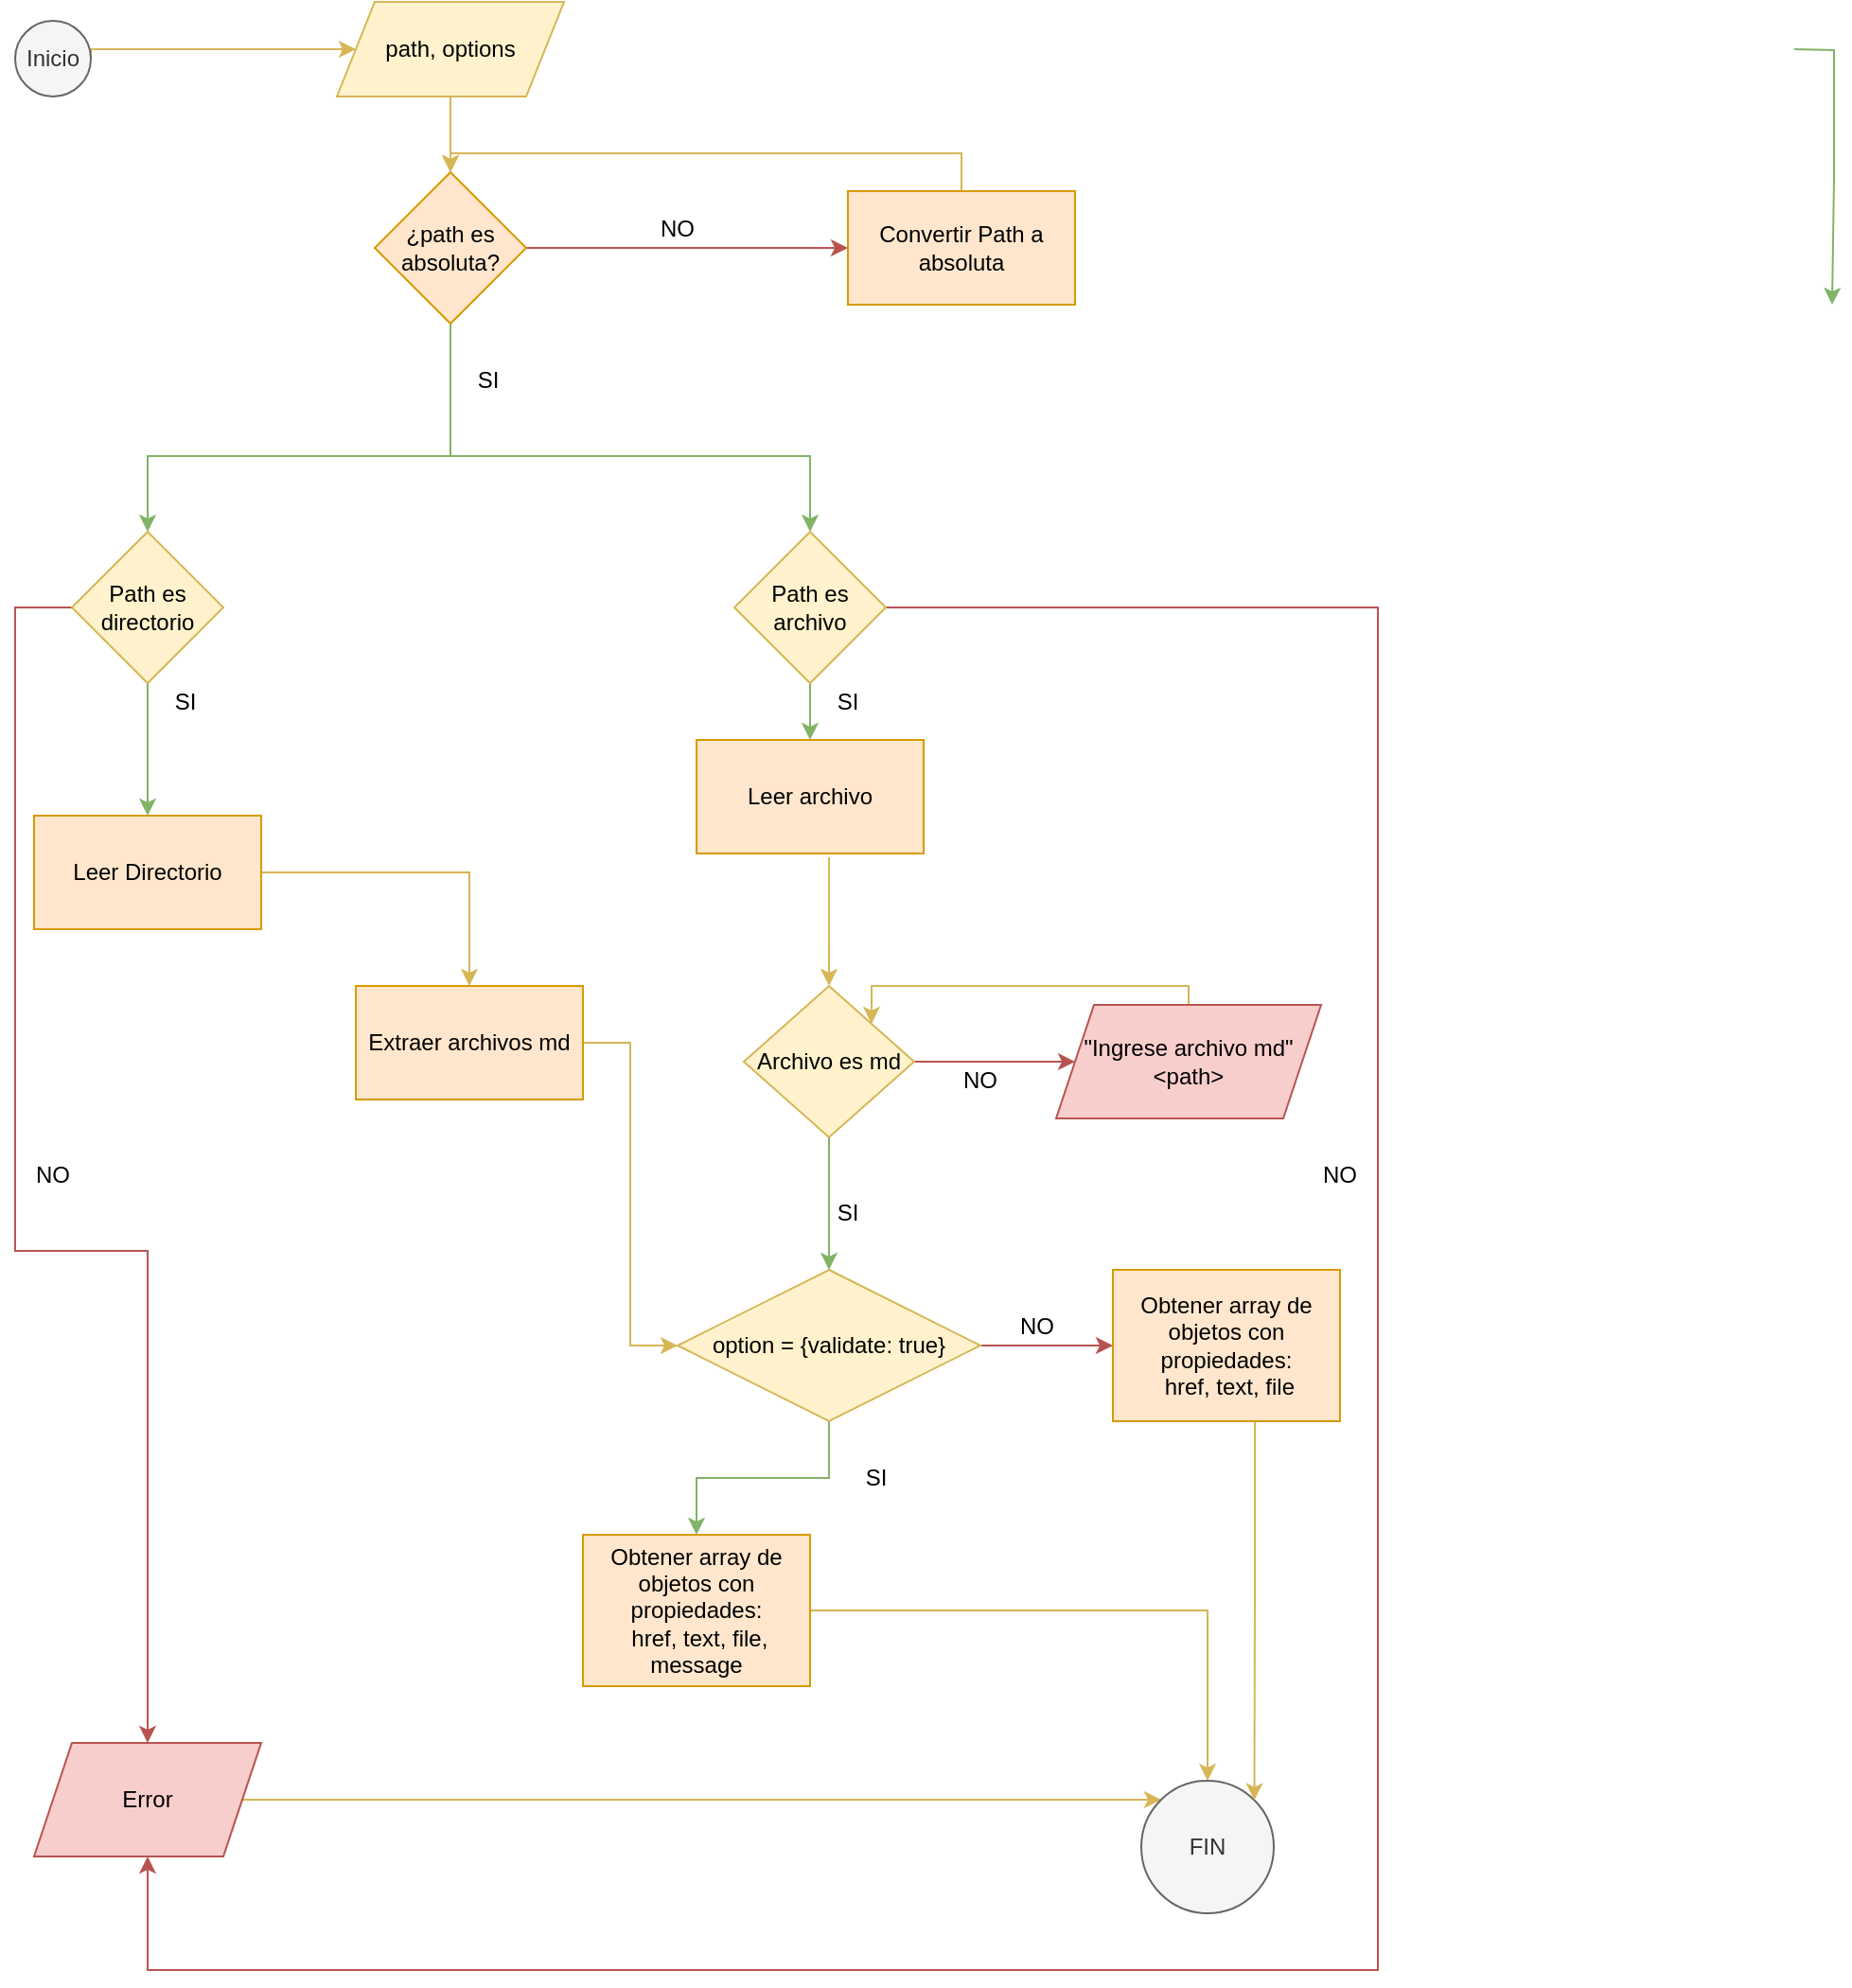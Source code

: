 <mxfile version="13.7.5" type="github">
  <diagram id="C5RBs43oDa-KdzZeNtuy" name="Page-1">
    <mxGraphModel dx="1102" dy="624" grid="1" gridSize="10" guides="1" tooltips="1" connect="1" arrows="1" fold="1" page="1" pageScale="1" pageWidth="827" pageHeight="1169" math="0" shadow="0">
      <root>
        <mxCell id="WIyWlLk6GJQsqaUBKTNV-0" />
        <mxCell id="WIyWlLk6GJQsqaUBKTNV-1" parent="WIyWlLk6GJQsqaUBKTNV-0" />
        <mxCell id="SlMSiqB-69G4Y2Gz-R__-4" style="edgeStyle=orthogonalEdgeStyle;rounded=0;orthogonalLoop=1;jettySize=auto;html=1;entryX=0;entryY=0.5;entryDx=0;entryDy=0;exitX=1;exitY=0.5;exitDx=0;exitDy=0;fillColor=#fff2cc;strokeColor=#d6b656;" parent="WIyWlLk6GJQsqaUBKTNV-1" source="SlMSiqB-69G4Y2Gz-R__-1" target="SlMSiqB-69G4Y2Gz-R__-3" edge="1">
          <mxGeometry relative="1" as="geometry">
            <Array as="points">
              <mxPoint x="50" y="25" />
              <mxPoint x="100" y="25" />
            </Array>
          </mxGeometry>
        </mxCell>
        <mxCell id="SlMSiqB-69G4Y2Gz-R__-1" value="Inicio" style="ellipse;whiteSpace=wrap;html=1;aspect=fixed;fillColor=#f5f5f5;strokeColor=#666666;fontColor=#333333;" parent="WIyWlLk6GJQsqaUBKTNV-1" vertex="1">
          <mxGeometry x="10" y="10" width="40" height="40" as="geometry" />
        </mxCell>
        <mxCell id="SlMSiqB-69G4Y2Gz-R__-9" style="edgeStyle=orthogonalEdgeStyle;rounded=0;orthogonalLoop=1;jettySize=auto;html=1;entryX=0.5;entryY=0;entryDx=0;entryDy=0;fillColor=#fff2cc;strokeColor=#d6b656;" parent="WIyWlLk6GJQsqaUBKTNV-1" source="SlMSiqB-69G4Y2Gz-R__-3" target="SlMSiqB-69G4Y2Gz-R__-5" edge="1">
          <mxGeometry relative="1" as="geometry" />
        </mxCell>
        <mxCell id="SlMSiqB-69G4Y2Gz-R__-3" value="path, options" style="shape=parallelogram;perimeter=parallelogramPerimeter;whiteSpace=wrap;html=1;fixedSize=1;fillColor=#fff2cc;strokeColor=#d6b656;" parent="WIyWlLk6GJQsqaUBKTNV-1" vertex="1">
          <mxGeometry x="180" width="120" height="50" as="geometry" />
        </mxCell>
        <mxCell id="SlMSiqB-69G4Y2Gz-R__-8" style="edgeStyle=orthogonalEdgeStyle;rounded=0;orthogonalLoop=1;jettySize=auto;html=1;entryX=0;entryY=0.5;entryDx=0;entryDy=0;exitX=1;exitY=0.5;exitDx=0;exitDy=0;fillColor=#f8cecc;strokeColor=#b85450;" parent="WIyWlLk6GJQsqaUBKTNV-1" source="SlMSiqB-69G4Y2Gz-R__-5" target="SlMSiqB-69G4Y2Gz-R__-7" edge="1">
          <mxGeometry relative="1" as="geometry">
            <mxPoint x="390" y="190" as="targetPoint" />
            <Array as="points" />
          </mxGeometry>
        </mxCell>
        <mxCell id="SlMSiqB-69G4Y2Gz-R__-10" style="edgeStyle=orthogonalEdgeStyle;rounded=0;orthogonalLoop=1;jettySize=auto;html=1;entryX=0.5;entryY=0;entryDx=0;entryDy=0;fillColor=#d5e8d4;strokeColor=#82b366;" parent="WIyWlLk6GJQsqaUBKTNV-1" source="SlMSiqB-69G4Y2Gz-R__-5" target="SlMSiqB-69G4Y2Gz-R__-22" edge="1">
          <mxGeometry relative="1" as="geometry">
            <mxPoint x="180" y="280" as="targetPoint" />
            <Array as="points">
              <mxPoint x="240" y="240" />
              <mxPoint x="80" y="240" />
            </Array>
          </mxGeometry>
        </mxCell>
        <mxCell id="SlMSiqB-69G4Y2Gz-R__-25" style="edgeStyle=orthogonalEdgeStyle;rounded=0;orthogonalLoop=1;jettySize=auto;html=1;entryX=0.5;entryY=0;entryDx=0;entryDy=0;exitX=0.5;exitY=1;exitDx=0;exitDy=0;fillColor=#d5e8d4;strokeColor=#82b366;" parent="WIyWlLk6GJQsqaUBKTNV-1" source="SlMSiqB-69G4Y2Gz-R__-5" target="SlMSiqB-69G4Y2Gz-R__-23" edge="1">
          <mxGeometry relative="1" as="geometry">
            <mxPoint x="170" y="180" as="sourcePoint" />
            <Array as="points">
              <mxPoint x="240" y="240" />
              <mxPoint x="430" y="240" />
            </Array>
          </mxGeometry>
        </mxCell>
        <mxCell id="SlMSiqB-69G4Y2Gz-R__-5" value="¿path es absoluta?" style="rhombus;whiteSpace=wrap;html=1;fillColor=#ffe6cc;strokeColor=#d79b00;" parent="WIyWlLk6GJQsqaUBKTNV-1" vertex="1">
          <mxGeometry x="200" y="90" width="80" height="80" as="geometry" />
        </mxCell>
        <mxCell id="SlMSiqB-69G4Y2Gz-R__-17" style="edgeStyle=orthogonalEdgeStyle;rounded=0;orthogonalLoop=1;jettySize=auto;html=1;exitX=0.5;exitY=0;exitDx=0;exitDy=0;entryX=0.5;entryY=0;entryDx=0;entryDy=0;fillColor=#fff2cc;strokeColor=#d6b656;" parent="WIyWlLk6GJQsqaUBKTNV-1" source="SlMSiqB-69G4Y2Gz-R__-7" target="SlMSiqB-69G4Y2Gz-R__-5" edge="1">
          <mxGeometry relative="1" as="geometry">
            <Array as="points" />
          </mxGeometry>
        </mxCell>
        <mxCell id="SlMSiqB-69G4Y2Gz-R__-7" value="Convertir Path a absoluta" style="rounded=0;whiteSpace=wrap;html=1;fillColor=#ffe6cc;strokeColor=#d79b00;" parent="WIyWlLk6GJQsqaUBKTNV-1" vertex="1">
          <mxGeometry x="450" y="100" width="120" height="60" as="geometry" />
        </mxCell>
        <mxCell id="SlMSiqB-69G4Y2Gz-R__-12" value="SI" style="text;html=1;strokeColor=none;fillColor=none;align=center;verticalAlign=middle;whiteSpace=wrap;rounded=0;" parent="WIyWlLk6GJQsqaUBKTNV-1" vertex="1">
          <mxGeometry x="240" y="190" width="40" height="20" as="geometry" />
        </mxCell>
        <mxCell id="SlMSiqB-69G4Y2Gz-R__-15" value="NO" style="text;html=1;strokeColor=none;fillColor=none;align=center;verticalAlign=middle;whiteSpace=wrap;rounded=0;" parent="WIyWlLk6GJQsqaUBKTNV-1" vertex="1">
          <mxGeometry x="340" y="110" width="40" height="20" as="geometry" />
        </mxCell>
        <mxCell id="SlMSiqB-69G4Y2Gz-R__-26" style="edgeStyle=orthogonalEdgeStyle;rounded=0;orthogonalLoop=1;jettySize=auto;html=1;fillColor=#fff2cc;strokeColor=#d6b656;exitX=1;exitY=0.5;exitDx=0;exitDy=0;" parent="WIyWlLk6GJQsqaUBKTNV-1" source="uvzVXJz10Y6N2BSxCGZ2-1" target="SlMSiqB-69G4Y2Gz-R__-27" edge="1">
          <mxGeometry relative="1" as="geometry">
            <mxPoint x="80" y="520" as="targetPoint" />
          </mxGeometry>
        </mxCell>
        <mxCell id="SlMSiqB-69G4Y2Gz-R__-45" style="edgeStyle=orthogonalEdgeStyle;rounded=0;orthogonalLoop=1;jettySize=auto;html=1;exitX=0;exitY=0.5;exitDx=0;exitDy=0;fillColor=#f8cecc;strokeColor=#b85450;entryX=0.5;entryY=0;entryDx=0;entryDy=0;" parent="WIyWlLk6GJQsqaUBKTNV-1" source="SlMSiqB-69G4Y2Gz-R__-22" target="SlMSiqB-69G4Y2Gz-R__-44" edge="1">
          <mxGeometry relative="1" as="geometry">
            <Array as="points">
              <mxPoint x="10" y="320" />
              <mxPoint x="10" y="660" />
              <mxPoint x="80" y="660" />
            </Array>
          </mxGeometry>
        </mxCell>
        <mxCell id="uvzVXJz10Y6N2BSxCGZ2-2" style="edgeStyle=orthogonalEdgeStyle;rounded=0;orthogonalLoop=1;jettySize=auto;html=1;fillColor=#d5e8d4;strokeColor=#82b366;" edge="1" parent="WIyWlLk6GJQsqaUBKTNV-1" source="SlMSiqB-69G4Y2Gz-R__-22" target="uvzVXJz10Y6N2BSxCGZ2-1">
          <mxGeometry relative="1" as="geometry" />
        </mxCell>
        <mxCell id="SlMSiqB-69G4Y2Gz-R__-22" value="Path es directorio" style="rhombus;whiteSpace=wrap;html=1;fillColor=#fff2cc;strokeColor=#d6b656;" parent="WIyWlLk6GJQsqaUBKTNV-1" vertex="1">
          <mxGeometry x="40" y="280" width="80" height="80" as="geometry" />
        </mxCell>
        <mxCell id="SlMSiqB-69G4Y2Gz-R__-28" style="edgeStyle=orthogonalEdgeStyle;rounded=0;orthogonalLoop=1;jettySize=auto;html=1;entryX=0.5;entryY=0;entryDx=0;entryDy=0;fillColor=#fff2cc;strokeColor=#d6b656;exitX=0.583;exitY=1.033;exitDx=0;exitDy=0;exitPerimeter=0;" parent="WIyWlLk6GJQsqaUBKTNV-1" source="uvzVXJz10Y6N2BSxCGZ2-6" target="SlMSiqB-69G4Y2Gz-R__-31" edge="1">
          <mxGeometry relative="1" as="geometry">
            <mxPoint x="430" y="400" as="targetPoint" />
          </mxGeometry>
        </mxCell>
        <mxCell id="SlMSiqB-69G4Y2Gz-R__-49" style="edgeStyle=orthogonalEdgeStyle;rounded=0;orthogonalLoop=1;jettySize=auto;html=1;entryX=0.5;entryY=1;entryDx=0;entryDy=0;fillColor=#f8cecc;strokeColor=#b85450;" parent="WIyWlLk6GJQsqaUBKTNV-1" source="SlMSiqB-69G4Y2Gz-R__-23" target="SlMSiqB-69G4Y2Gz-R__-44" edge="1">
          <mxGeometry relative="1" as="geometry">
            <Array as="points">
              <mxPoint x="730" y="320" />
              <mxPoint x="730" y="1040" />
              <mxPoint x="80" y="1040" />
            </Array>
          </mxGeometry>
        </mxCell>
        <mxCell id="uvzVXJz10Y6N2BSxCGZ2-7" style="edgeStyle=orthogonalEdgeStyle;rounded=0;orthogonalLoop=1;jettySize=auto;html=1;fillColor=#d5e8d4;strokeColor=#82b366;" edge="1" parent="WIyWlLk6GJQsqaUBKTNV-1" source="SlMSiqB-69G4Y2Gz-R__-23" target="uvzVXJz10Y6N2BSxCGZ2-6">
          <mxGeometry relative="1" as="geometry" />
        </mxCell>
        <mxCell id="SlMSiqB-69G4Y2Gz-R__-23" value="Path es archivo" style="rhombus;whiteSpace=wrap;html=1;fillColor=#fff2cc;strokeColor=#d6b656;" parent="WIyWlLk6GJQsqaUBKTNV-1" vertex="1">
          <mxGeometry x="390" y="280" width="80" height="80" as="geometry" />
        </mxCell>
        <mxCell id="SlMSiqB-69G4Y2Gz-R__-38" style="edgeStyle=orthogonalEdgeStyle;rounded=0;orthogonalLoop=1;jettySize=auto;html=1;entryX=0;entryY=0.5;entryDx=0;entryDy=0;fillColor=#fff2cc;strokeColor=#d6b656;" parent="WIyWlLk6GJQsqaUBKTNV-1" source="SlMSiqB-69G4Y2Gz-R__-27" target="uvzVXJz10Y6N2BSxCGZ2-13" edge="1">
          <mxGeometry relative="1" as="geometry" />
        </mxCell>
        <mxCell id="SlMSiqB-69G4Y2Gz-R__-27" value="Extraer archivos md" style="rounded=0;whiteSpace=wrap;html=1;fillColor=#ffe6cc;strokeColor=#d79b00;" parent="WIyWlLk6GJQsqaUBKTNV-1" vertex="1">
          <mxGeometry x="190" y="520" width="120" height="60" as="geometry" />
        </mxCell>
        <mxCell id="SlMSiqB-69G4Y2Gz-R__-34" style="edgeStyle=orthogonalEdgeStyle;rounded=0;orthogonalLoop=1;jettySize=auto;html=1;fillColor=#d5e8d4;strokeColor=#82b366;" parent="WIyWlLk6GJQsqaUBKTNV-1" source="uvzVXJz10Y6N2BSxCGZ2-13" target="SlMSiqB-69G4Y2Gz-R__-33" edge="1">
          <mxGeometry relative="1" as="geometry" />
        </mxCell>
        <mxCell id="SlMSiqB-69G4Y2Gz-R__-39" style="edgeStyle=orthogonalEdgeStyle;rounded=0;orthogonalLoop=1;jettySize=auto;html=1;fillColor=#f8cecc;strokeColor=#b85450;" parent="WIyWlLk6GJQsqaUBKTNV-1" source="SlMSiqB-69G4Y2Gz-R__-31" target="SlMSiqB-69G4Y2Gz-R__-40" edge="1">
          <mxGeometry relative="1" as="geometry">
            <mxPoint x="550" y="550" as="targetPoint" />
          </mxGeometry>
        </mxCell>
        <mxCell id="SlMSiqB-69G4Y2Gz-R__-31" value="Archivo es md" style="rhombus;whiteSpace=wrap;html=1;fillColor=#fff2cc;strokeColor=#d6b656;" parent="WIyWlLk6GJQsqaUBKTNV-1" vertex="1">
          <mxGeometry x="395" y="520" width="90" height="80" as="geometry" />
        </mxCell>
        <mxCell id="SlMSiqB-69G4Y2Gz-R__-54" style="edgeStyle=orthogonalEdgeStyle;rounded=0;orthogonalLoop=1;jettySize=auto;html=1;fillColor=#fff2cc;strokeColor=#d6b656;exitX=1;exitY=0.5;exitDx=0;exitDy=0;" parent="WIyWlLk6GJQsqaUBKTNV-1" source="SlMSiqB-69G4Y2Gz-R__-33" target="SlMSiqB-69G4Y2Gz-R__-52" edge="1">
          <mxGeometry relative="1" as="geometry" />
        </mxCell>
        <mxCell id="SlMSiqB-69G4Y2Gz-R__-33" value="Obtener array de objetos con propiedades:&lt;br&gt;&amp;nbsp;href, text, file, message" style="rounded=0;whiteSpace=wrap;html=1;fillColor=#ffe6cc;strokeColor=#d79b00;" parent="WIyWlLk6GJQsqaUBKTNV-1" vertex="1">
          <mxGeometry x="310" y="810" width="120" height="80" as="geometry" />
        </mxCell>
        <mxCell id="SlMSiqB-69G4Y2Gz-R__-35" value="SI" style="text;html=1;strokeColor=none;fillColor=none;align=center;verticalAlign=middle;whiteSpace=wrap;rounded=0;" parent="WIyWlLk6GJQsqaUBKTNV-1" vertex="1">
          <mxGeometry x="80" y="360" width="40" height="20" as="geometry" />
        </mxCell>
        <mxCell id="SlMSiqB-69G4Y2Gz-R__-36" value="SI" style="text;html=1;strokeColor=none;fillColor=none;align=center;verticalAlign=middle;whiteSpace=wrap;rounded=0;" parent="WIyWlLk6GJQsqaUBKTNV-1" vertex="1">
          <mxGeometry x="430" y="360" width="40" height="20" as="geometry" />
        </mxCell>
        <mxCell id="SlMSiqB-69G4Y2Gz-R__-37" value="SI" style="text;html=1;strokeColor=none;fillColor=none;align=center;verticalAlign=middle;whiteSpace=wrap;rounded=0;" parent="WIyWlLk6GJQsqaUBKTNV-1" vertex="1">
          <mxGeometry x="430" y="630" width="40" height="20" as="geometry" />
        </mxCell>
        <mxCell id="SlMSiqB-69G4Y2Gz-R__-41" style="edgeStyle=orthogonalEdgeStyle;rounded=0;orthogonalLoop=1;jettySize=auto;html=1;entryX=1;entryY=0;entryDx=0;entryDy=0;exitX=0.5;exitY=0;exitDx=0;exitDy=0;fillColor=#fff2cc;strokeColor=#d6b656;" parent="WIyWlLk6GJQsqaUBKTNV-1" source="SlMSiqB-69G4Y2Gz-R__-40" target="SlMSiqB-69G4Y2Gz-R__-31" edge="1">
          <mxGeometry relative="1" as="geometry">
            <mxPoint x="570" y="440" as="targetPoint" />
            <Array as="points">
              <mxPoint x="630" y="520" />
              <mxPoint x="463" y="520" />
            </Array>
          </mxGeometry>
        </mxCell>
        <mxCell id="SlMSiqB-69G4Y2Gz-R__-40" value="&quot;Ingrese archivo md&quot;&lt;br&gt;&amp;lt;path&amp;gt;" style="shape=parallelogram;perimeter=parallelogramPerimeter;whiteSpace=wrap;html=1;fixedSize=1;fillColor=#f8cecc;strokeColor=#b85450;" parent="WIyWlLk6GJQsqaUBKTNV-1" vertex="1">
          <mxGeometry x="560" y="530" width="140" height="60" as="geometry" />
        </mxCell>
        <mxCell id="SlMSiqB-69G4Y2Gz-R__-42" value="NO" style="text;html=1;strokeColor=none;fillColor=none;align=center;verticalAlign=middle;whiteSpace=wrap;rounded=0;" parent="WIyWlLk6GJQsqaUBKTNV-1" vertex="1">
          <mxGeometry x="500" y="560" width="40" height="20" as="geometry" />
        </mxCell>
        <mxCell id="SlMSiqB-69G4Y2Gz-R__-55" style="edgeStyle=orthogonalEdgeStyle;rounded=0;orthogonalLoop=1;jettySize=auto;html=1;fillColor=#fff2cc;strokeColor=#d6b656;exitX=1;exitY=0.5;exitDx=0;exitDy=0;" parent="WIyWlLk6GJQsqaUBKTNV-1" source="SlMSiqB-69G4Y2Gz-R__-44" target="SlMSiqB-69G4Y2Gz-R__-52" edge="1">
          <mxGeometry relative="1" as="geometry">
            <Array as="points">
              <mxPoint x="450" y="950" />
              <mxPoint x="450" y="950" />
            </Array>
          </mxGeometry>
        </mxCell>
        <mxCell id="SlMSiqB-69G4Y2Gz-R__-44" value="Error" style="shape=parallelogram;perimeter=parallelogramPerimeter;whiteSpace=wrap;html=1;fixedSize=1;fillColor=#f8cecc;strokeColor=#b85450;" parent="WIyWlLk6GJQsqaUBKTNV-1" vertex="1">
          <mxGeometry x="20" y="920" width="120" height="60" as="geometry" />
        </mxCell>
        <mxCell id="SlMSiqB-69G4Y2Gz-R__-50" value="NO" style="text;html=1;strokeColor=none;fillColor=none;align=center;verticalAlign=middle;whiteSpace=wrap;rounded=0;" parent="WIyWlLk6GJQsqaUBKTNV-1" vertex="1">
          <mxGeometry x="10" y="610" width="40" height="20" as="geometry" />
        </mxCell>
        <mxCell id="SlMSiqB-69G4Y2Gz-R__-51" value="NO" style="text;html=1;strokeColor=none;fillColor=none;align=center;verticalAlign=middle;whiteSpace=wrap;rounded=0;" parent="WIyWlLk6GJQsqaUBKTNV-1" vertex="1">
          <mxGeometry x="690" y="610" width="40" height="20" as="geometry" />
        </mxCell>
        <mxCell id="SlMSiqB-69G4Y2Gz-R__-52" value="FIN" style="ellipse;whiteSpace=wrap;html=1;aspect=fixed;fillColor=#f5f5f5;strokeColor=#666666;fontColor=#333333;" parent="WIyWlLk6GJQsqaUBKTNV-1" vertex="1">
          <mxGeometry x="605" y="940" width="70" height="70" as="geometry" />
        </mxCell>
        <mxCell id="uvzVXJz10Y6N2BSxCGZ2-1" value="Leer Directorio" style="rounded=0;whiteSpace=wrap;html=1;fillColor=#ffe6cc;strokeColor=#d79b00;" vertex="1" parent="WIyWlLk6GJQsqaUBKTNV-1">
          <mxGeometry x="20" y="430" width="120" height="60" as="geometry" />
        </mxCell>
        <mxCell id="uvzVXJz10Y6N2BSxCGZ2-6" value="Leer archivo" style="rounded=0;whiteSpace=wrap;html=1;fillColor=#ffe6cc;strokeColor=#d79b00;" vertex="1" parent="WIyWlLk6GJQsqaUBKTNV-1">
          <mxGeometry x="370" y="390" width="120" height="60" as="geometry" />
        </mxCell>
        <mxCell id="uvzVXJz10Y6N2BSxCGZ2-10" style="edgeStyle=orthogonalEdgeStyle;rounded=0;orthogonalLoop=1;jettySize=auto;html=1;fillColor=#d5e8d4;strokeColor=#82b366;exitX=1;exitY=0.5;exitDx=0;exitDy=0;" edge="1" parent="WIyWlLk6GJQsqaUBKTNV-1">
          <mxGeometry relative="1" as="geometry">
            <mxPoint x="970" y="160" as="targetPoint" />
            <mxPoint x="950" y="25" as="sourcePoint" />
          </mxGeometry>
        </mxCell>
        <mxCell id="uvzVXJz10Y6N2BSxCGZ2-15" style="edgeStyle=orthogonalEdgeStyle;rounded=0;orthogonalLoop=1;jettySize=auto;html=1;fillColor=#f8cecc;strokeColor=#b85450;" edge="1" parent="WIyWlLk6GJQsqaUBKTNV-1" source="uvzVXJz10Y6N2BSxCGZ2-13" target="uvzVXJz10Y6N2BSxCGZ2-16">
          <mxGeometry relative="1" as="geometry">
            <mxPoint x="550" y="800" as="targetPoint" />
          </mxGeometry>
        </mxCell>
        <mxCell id="uvzVXJz10Y6N2BSxCGZ2-13" value="option = {validate: true}" style="rhombus;whiteSpace=wrap;html=1;fillColor=#fff2cc;strokeColor=#d6b656;" vertex="1" parent="WIyWlLk6GJQsqaUBKTNV-1">
          <mxGeometry x="360" y="670" width="160" height="80" as="geometry" />
        </mxCell>
        <mxCell id="uvzVXJz10Y6N2BSxCGZ2-14" style="edgeStyle=orthogonalEdgeStyle;rounded=0;orthogonalLoop=1;jettySize=auto;html=1;fillColor=#d5e8d4;strokeColor=#82b366;" edge="1" parent="WIyWlLk6GJQsqaUBKTNV-1" source="SlMSiqB-69G4Y2Gz-R__-31" target="uvzVXJz10Y6N2BSxCGZ2-13">
          <mxGeometry relative="1" as="geometry">
            <mxPoint x="440" y="600" as="sourcePoint" />
            <mxPoint x="440" y="810" as="targetPoint" />
          </mxGeometry>
        </mxCell>
        <mxCell id="uvzVXJz10Y6N2BSxCGZ2-19" style="edgeStyle=orthogonalEdgeStyle;rounded=0;orthogonalLoop=1;jettySize=auto;html=1;entryX=1;entryY=0;entryDx=0;entryDy=0;fillColor=#fff2cc;strokeColor=#d6b656;" edge="1" parent="WIyWlLk6GJQsqaUBKTNV-1" source="uvzVXJz10Y6N2BSxCGZ2-16" target="SlMSiqB-69G4Y2Gz-R__-52">
          <mxGeometry relative="1" as="geometry">
            <Array as="points">
              <mxPoint x="665" y="840" />
              <mxPoint x="665" y="840" />
            </Array>
          </mxGeometry>
        </mxCell>
        <mxCell id="uvzVXJz10Y6N2BSxCGZ2-16" value="Obtener array de objetos con propiedades:&lt;br&gt;&amp;nbsp;href, text, file" style="rounded=0;whiteSpace=wrap;html=1;fillColor=#ffe6cc;strokeColor=#d79b00;" vertex="1" parent="WIyWlLk6GJQsqaUBKTNV-1">
          <mxGeometry x="590" y="670" width="120" height="80" as="geometry" />
        </mxCell>
        <mxCell id="uvzVXJz10Y6N2BSxCGZ2-17" value="SI" style="text;html=1;strokeColor=none;fillColor=none;align=center;verticalAlign=middle;whiteSpace=wrap;rounded=0;" vertex="1" parent="WIyWlLk6GJQsqaUBKTNV-1">
          <mxGeometry x="445" y="770" width="40" height="20" as="geometry" />
        </mxCell>
        <mxCell id="uvzVXJz10Y6N2BSxCGZ2-18" value="NO" style="text;html=1;strokeColor=none;fillColor=none;align=center;verticalAlign=middle;whiteSpace=wrap;rounded=0;" vertex="1" parent="WIyWlLk6GJQsqaUBKTNV-1">
          <mxGeometry x="530" y="690" width="40" height="20" as="geometry" />
        </mxCell>
      </root>
    </mxGraphModel>
  </diagram>
</mxfile>
